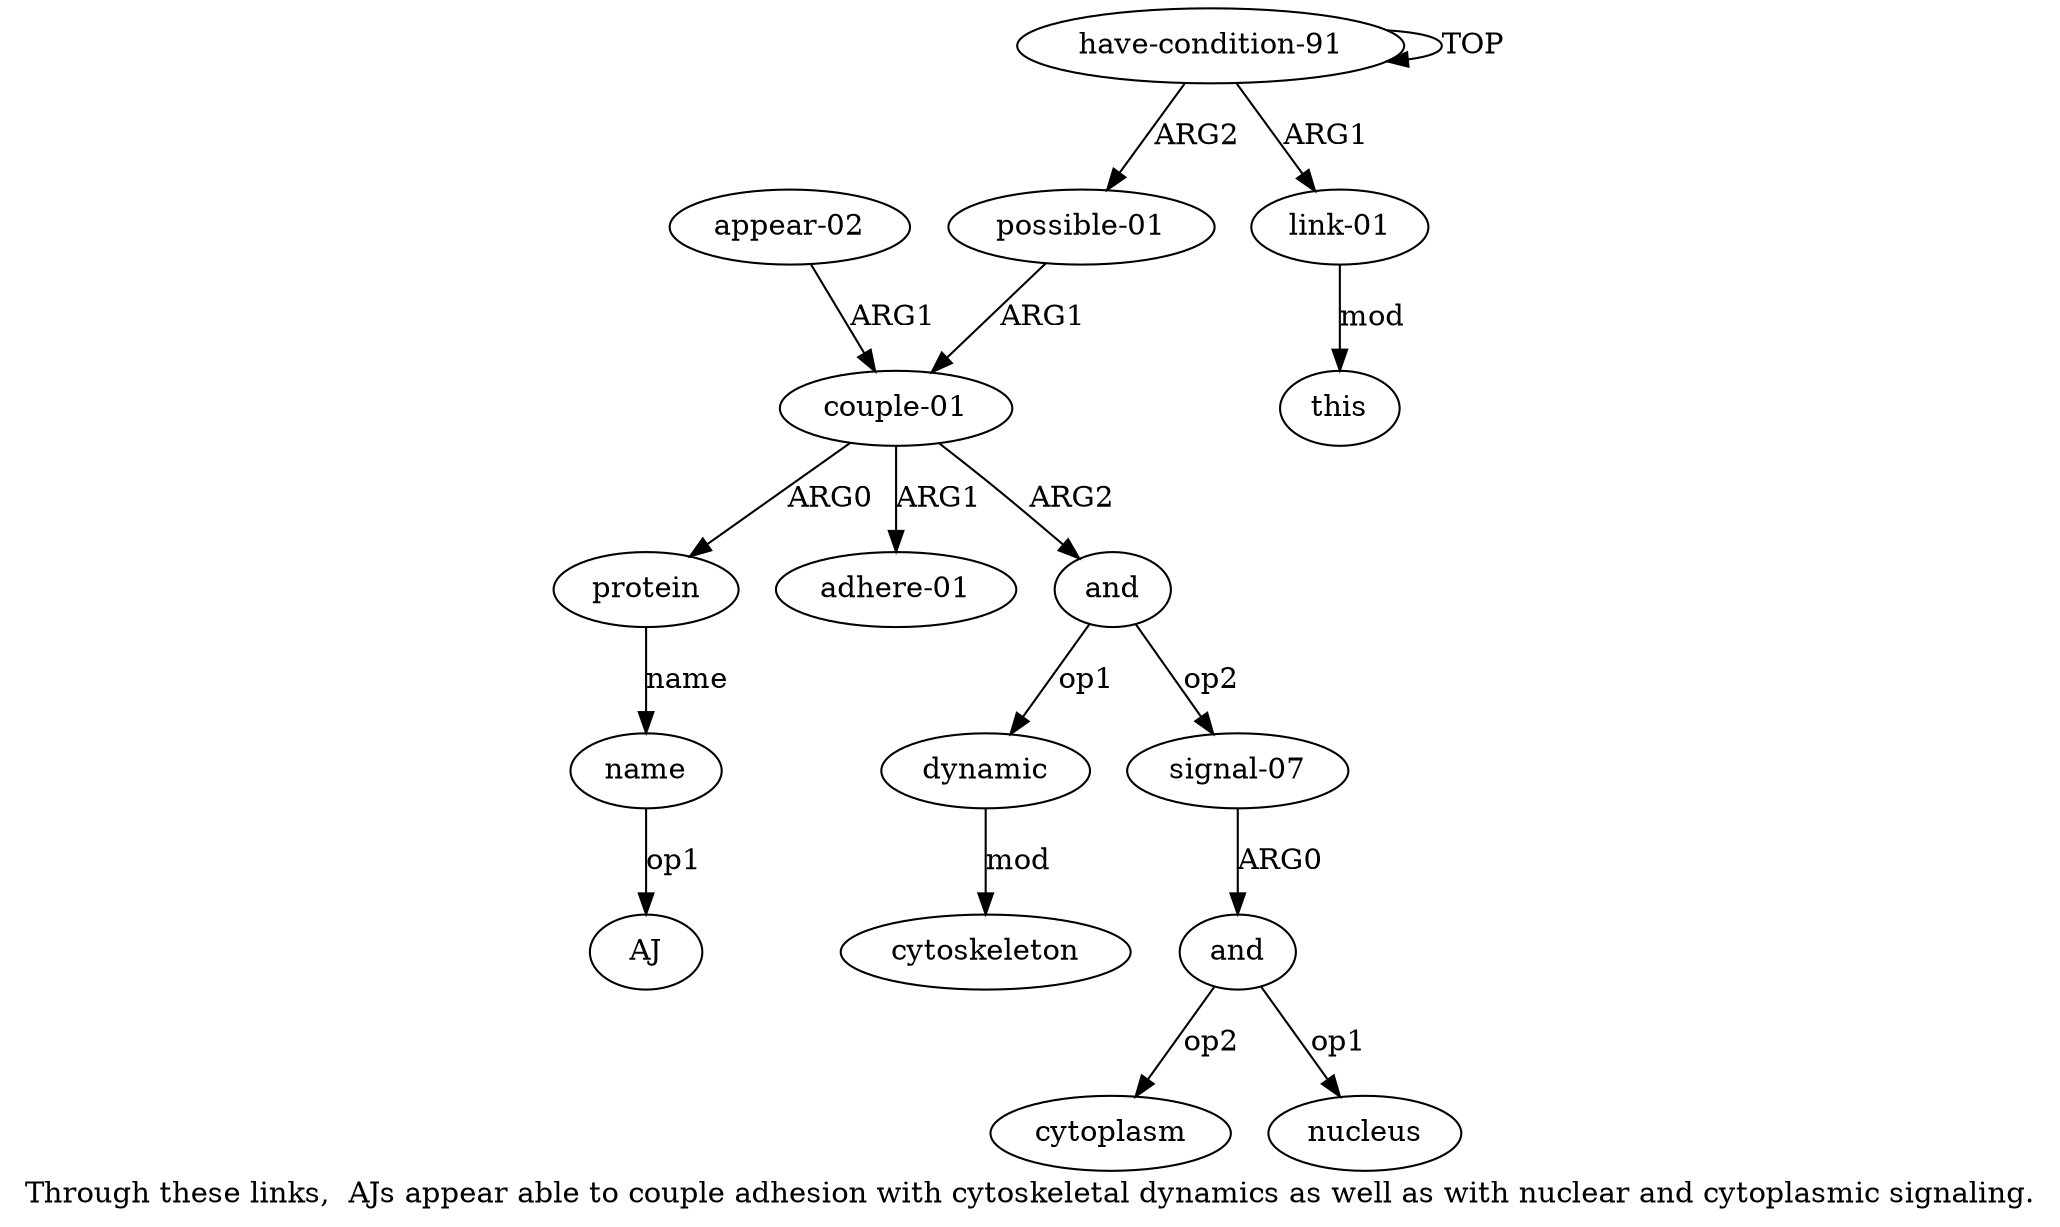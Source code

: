 digraph  {
	graph [label="Through these links,  AJs appear able to couple adhesion with cytoskeletal dynamics as well as with nuclear and cytoplasmic signaling."];
	node [label="\N"];
	a15	 [color=black,
		gold_ind=15,
		gold_label="appear-02",
		label="appear-02",
		test_ind=15,
		test_label="appear-02"];
	a4	 [color=black,
		gold_ind=4,
		gold_label="couple-01",
		label="couple-01",
		test_ind=4,
		test_label="couple-01"];
	a15 -> a4 [key=0,
	color=black,
	gold_label=ARG1,
	label=ARG1,
	test_label=ARG1];
a14 [color=black,
	gold_ind=14,
	gold_label=cytoplasm,
	label=cytoplasm,
	test_ind=14,
	test_label=cytoplasm];
a11 [color=black,
	gold_ind=11,
	gold_label="signal-07",
	label="signal-07",
	test_ind=11,
	test_label="signal-07"];
a12 [color=black,
	gold_ind=12,
	gold_label=and,
	label=and,
	test_ind=12,
	test_label=and];
a11 -> a12 [key=0,
color=black,
gold_label=ARG0,
label=ARG0,
test_label=ARG0];
a10 [color=black,
gold_ind=10,
gold_label=cytoskeleton,
label=cytoskeleton,
test_ind=10,
test_label=cytoskeleton];
a13 [color=black,
gold_ind=13,
gold_label=nucleus,
label=nucleus,
test_ind=13,
test_label=nucleus];
a12 -> a14 [key=0,
color=black,
gold_label=op2,
label=op2,
test_label=op2];
a12 -> a13 [key=0,
color=black,
gold_label=op1,
label=op1,
test_label=op1];
a1 [color=black,
gold_ind=1,
gold_label="link-01",
label="link-01",
test_ind=1,
test_label="link-01"];
a2 [color=black,
gold_ind=2,
gold_label=this,
label=this,
test_ind=2,
test_label=this];
a1 -> a2 [key=0,
color=black,
gold_label=mod,
label=mod,
test_label=mod];
a0 [color=black,
gold_ind=0,
gold_label="have-condition-91",
label="have-condition-91",
test_ind=0,
test_label="have-condition-91"];
a0 -> a1 [key=0,
color=black,
gold_label=ARG1,
label=ARG1,
test_label=ARG1];
a0 -> a0 [key=0,
color=black,
gold_label=TOP,
label=TOP,
test_label=TOP];
a3 [color=black,
gold_ind=3,
gold_label="possible-01",
label="possible-01",
test_ind=3,
test_label="possible-01"];
a0 -> a3 [key=0,
color=black,
gold_label=ARG2,
label=ARG2,
test_label=ARG2];
a3 -> a4 [key=0,
color=black,
gold_label=ARG1,
label=ARG1,
test_label=ARG1];
a5 [color=black,
gold_ind=5,
gold_label=protein,
label=protein,
test_ind=5,
test_label=protein];
a6 [color=black,
gold_ind=6,
gold_label=name,
label=name,
test_ind=6,
test_label=name];
a5 -> a6 [key=0,
color=black,
gold_label=name,
label=name,
test_label=name];
a4 -> a5 [key=0,
color=black,
gold_label=ARG0,
label=ARG0,
test_label=ARG0];
a7 [color=black,
gold_ind=7,
gold_label="adhere-01",
label="adhere-01",
test_ind=7,
test_label="adhere-01"];
a4 -> a7 [key=0,
color=black,
gold_label=ARG1,
label=ARG1,
test_label=ARG1];
a8 [color=black,
gold_ind=8,
gold_label=and,
label=and,
test_ind=8,
test_label=and];
a4 -> a8 [key=0,
color=black,
gold_label=ARG2,
label=ARG2,
test_label=ARG2];
"a6 AJ" [color=black,
gold_ind=-1,
gold_label=AJ,
label=AJ,
test_ind=-1,
test_label=AJ];
a6 -> "a6 AJ" [key=0,
color=black,
gold_label=op1,
label=op1,
test_label=op1];
a9 [color=black,
gold_ind=9,
gold_label=dynamic,
label=dynamic,
test_ind=9,
test_label=dynamic];
a9 -> a10 [key=0,
color=black,
gold_label=mod,
label=mod,
test_label=mod];
a8 -> a11 [key=0,
color=black,
gold_label=op2,
label=op2,
test_label=op2];
a8 -> a9 [key=0,
color=black,
gold_label=op1,
label=op1,
test_label=op1];
}
